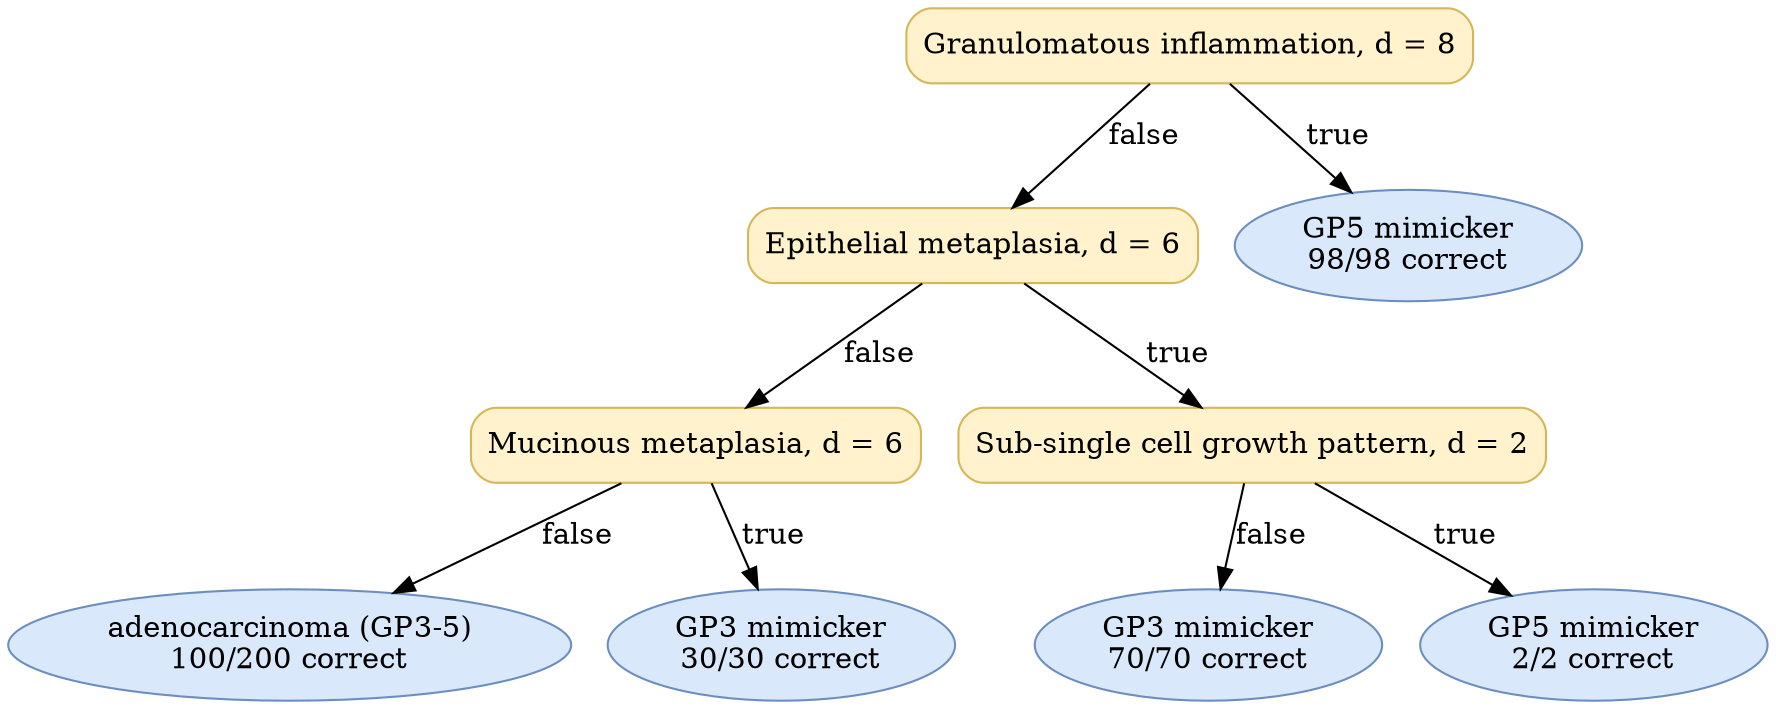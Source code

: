 digraph "DT" {
fontname="Times-Roman";
label="";
node [fontname="Times-Roman"];
Node1 [color="#D6B656", fillcolor="#FFF2CC", label="Granulomatous inflammation, d = 8", shape="box", style="rounded,filled"];
Node2 [color="#D6B656", fillcolor="#FFF2CC", label="Epithelial metaplasia, d = 6", shape="box", style="rounded,filled"];
Node3 [color="#D6B656", fillcolor="#FFF2CC", label="Mucinous metaplasia, d = 6", shape="box", style="rounded,filled"];
Node4 [color="#6C8EBF", fillcolor="#DAE8FC", label=<adenocarcinoma (GP3-5)<br/>100/200 correct>, shape="ellipse", style="rounded,filled"];
Node5 [color="#6C8EBF", fillcolor="#DAE8FC", label=<GP3 mimicker<br/>30/30 correct>, shape="ellipse", style="rounded,filled"];
Node6 [color="#D6B656", fillcolor="#FFF2CC", label="Sub-single cell growth pattern, d = 2", shape="box", style="rounded,filled"];
Node7 [color="#6C8EBF", fillcolor="#DAE8FC", label=<GP3 mimicker<br/>70/70 correct>, shape="ellipse", style="rounded,filled"];
Node8 [color="#6C8EBF", fillcolor="#DAE8FC", label=<GP5 mimicker<br/>2/2 correct>, shape="ellipse", style="rounded,filled"];
Node9 [color="#6C8EBF", fillcolor="#DAE8FC", label=<GP5 mimicker<br/>98/98 correct>, shape="ellipse", style="rounded,filled"];
Node1 -> Node2  [key=0, label="false"];
Node1 -> Node9  [key=0, label="true"];
Node2 -> Node3  [key=0, label="false"];
Node2 -> Node6  [key=0, label="true"];
Node3 -> Node4  [key=0, label="false"];
Node3 -> Node5  [key=0, label="true"];
Node6 -> Node7  [key=0, label="false"];
Node6 -> Node8  [key=0, label="true"];
}
